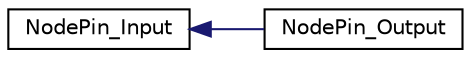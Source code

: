 digraph "Graphical Class Hierarchy"
{
 // LATEX_PDF_SIZE
  edge [fontname="Helvetica",fontsize="10",labelfontname="Helvetica",labelfontsize="10"];
  node [fontname="Helvetica",fontsize="10",shape=record];
  rankdir="LR";
  Node0 [label="NodePin_Input",height=0.2,width=0.4,color="black", fillcolor="white", style="filled",URL="$class_node_pin___input.html",tooltip=" "];
  Node0 -> Node1 [dir="back",color="midnightblue",fontsize="10",style="solid",fontname="Helvetica"];
  Node1 [label="NodePin_Output",height=0.2,width=0.4,color="black", fillcolor="white", style="filled",URL="$class_node_pin___output.html",tooltip=" "];
}
